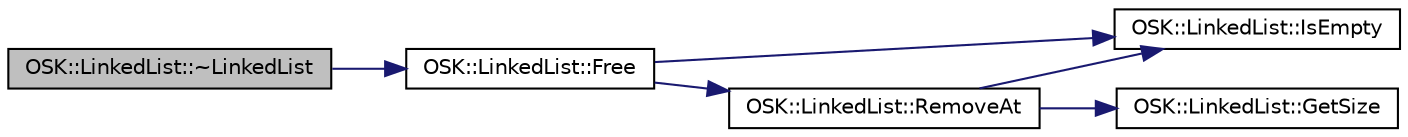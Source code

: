 digraph "OSK::LinkedList::~LinkedList"
{
 // LATEX_PDF_SIZE
  edge [fontname="Helvetica",fontsize="10",labelfontname="Helvetica",labelfontsize="10"];
  node [fontname="Helvetica",fontsize="10",shape=record];
  rankdir="LR";
  Node1 [label="OSK::LinkedList::~LinkedList",height=0.2,width=0.4,color="black", fillcolor="grey75", style="filled", fontcolor="black",tooltip="Destruye el stack."];
  Node1 -> Node2 [color="midnightblue",fontsize="10",style="solid",fontname="Helvetica"];
  Node2 [label="OSK::LinkedList::Free",height=0.2,width=0.4,color="black", fillcolor="white", style="filled",URL="$class_o_s_k_1_1_linked_list.html#a71aec68c4c15b2062c986028a97d50fa",tooltip="Elimina todos los elementos de la lista."];
  Node2 -> Node3 [color="midnightblue",fontsize="10",style="solid",fontname="Helvetica"];
  Node3 [label="OSK::LinkedList::IsEmpty",height=0.2,width=0.4,color="black", fillcolor="white", style="filled",URL="$class_o_s_k_1_1_linked_list.html#aa50c2cb81a7674bea9ec0387e47f2e5d",tooltip="Devuelve true si no hay ningún elemento en el stack."];
  Node2 -> Node4 [color="midnightblue",fontsize="10",style="solid",fontname="Helvetica"];
  Node4 [label="OSK::LinkedList::RemoveAt",height=0.2,width=0.4,color="black", fillcolor="white", style="filled",URL="$class_o_s_k_1_1_linked_list.html#ad9b73d40df6ea457bbbf3fe6684c1d75",tooltip="Elimina el elemento en la posición dada."];
  Node4 -> Node5 [color="midnightblue",fontsize="10",style="solid",fontname="Helvetica"];
  Node5 [label="OSK::LinkedList::GetSize",height=0.2,width=0.4,color="black", fillcolor="white", style="filled",URL="$class_o_s_k_1_1_linked_list.html#aca2d8a70810319dcf8a082a7f5e999d7",tooltip="Devuelve el número de elementos en el stack."];
  Node4 -> Node3 [color="midnightblue",fontsize="10",style="solid",fontname="Helvetica"];
}
